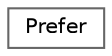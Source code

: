 digraph "Graphical Class Hierarchy"
{
 // LATEX_PDF_SIZE
  bgcolor="transparent";
  edge [fontname=Helvetica,fontsize=10,labelfontname=Helvetica,labelfontsize=10];
  node [fontname=Helvetica,fontsize=10,shape=box,height=0.2,width=0.4];
  rankdir="LR";
  Node0 [id="Node000000",label="Prefer",height=0.2,width=0.4,color="grey40", fillcolor="white", style="filled",URL="$classPrefer.html",tooltip="Sequelize model representing the preference relationship between a user and a musical genre."];
}
